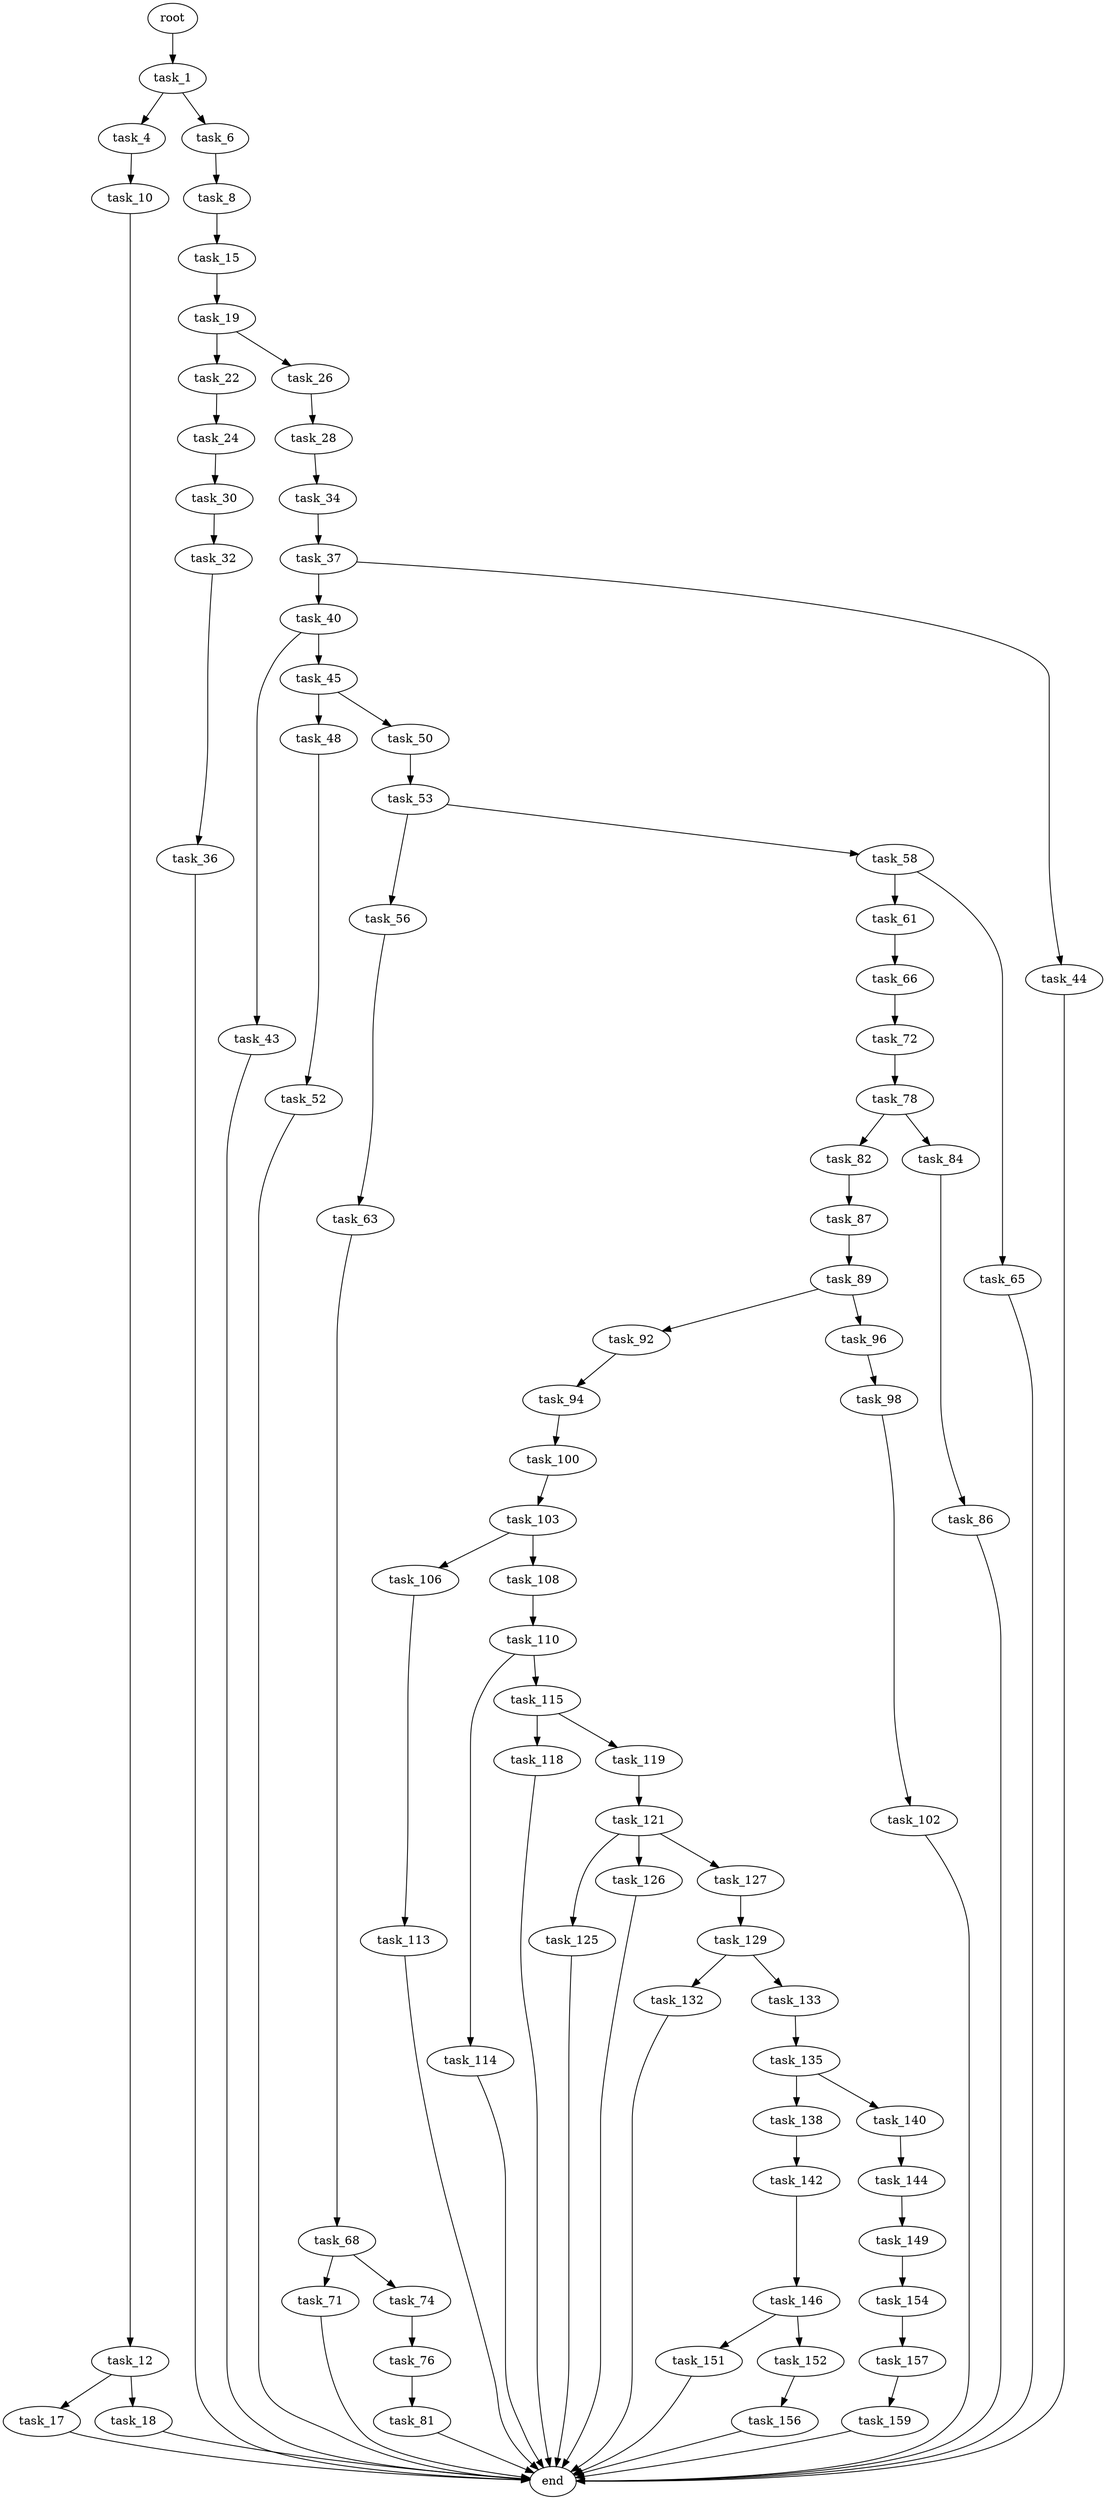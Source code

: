 digraph G {
  root [size="0.000000"];
  task_1 [size="16584563774.000000"];
  task_4 [size="1026003953370.000000"];
  task_6 [size="48330805125.000000"];
  task_10 [size="31143496203.000000"];
  task_8 [size="4087996715.000000"];
  task_15 [size="549755813888.000000"];
  task_12 [size="1073741824000.000000"];
  task_17 [size="122001772728.000000"];
  task_18 [size="7076681232.000000"];
  task_19 [size="1169491408.000000"];
  end [size="0.000000"];
  task_22 [size="8589934592.000000"];
  task_26 [size="1155794159236.000000"];
  task_24 [size="8466847462.000000"];
  task_30 [size="368293445632.000000"];
  task_28 [size="9202584022.000000"];
  task_34 [size="151674162918.000000"];
  task_32 [size="134217728000.000000"];
  task_36 [size="231928233984.000000"];
  task_37 [size="41372996466.000000"];
  task_40 [size="155229969180.000000"];
  task_44 [size="368293445632.000000"];
  task_43 [size="20192010073.000000"];
  task_45 [size="134217728000.000000"];
  task_48 [size="16570141569.000000"];
  task_50 [size="96419710980.000000"];
  task_52 [size="1073741824000.000000"];
  task_53 [size="42845223054.000000"];
  task_56 [size="68719476736.000000"];
  task_58 [size="7346084644.000000"];
  task_63 [size="134217728000.000000"];
  task_61 [size="809519641507.000000"];
  task_65 [size="30467555875.000000"];
  task_66 [size="134217728000.000000"];
  task_68 [size="134217728000.000000"];
  task_72 [size="24190790234.000000"];
  task_71 [size="28991029248.000000"];
  task_74 [size="35335026521.000000"];
  task_78 [size="782757789696.000000"];
  task_76 [size="5490285310.000000"];
  task_81 [size="27217870284.000000"];
  task_82 [size="734486416404.000000"];
  task_84 [size="285878988145.000000"];
  task_87 [size="38017060086.000000"];
  task_86 [size="1073741824000.000000"];
  task_89 [size="8589934592.000000"];
  task_92 [size="782757789696.000000"];
  task_96 [size="1277431348572.000000"];
  task_94 [size="2831307059.000000"];
  task_100 [size="3453761598.000000"];
  task_98 [size="10295371545.000000"];
  task_102 [size="1073741824000.000000"];
  task_103 [size="231928233984.000000"];
  task_106 [size="1058460021238.000000"];
  task_108 [size="11221511341.000000"];
  task_113 [size="967000114569.000000"];
  task_110 [size="549755813888.000000"];
  task_114 [size="8589934592.000000"];
  task_115 [size="421921609.000000"];
  task_118 [size="4004824425.000000"];
  task_119 [size="52536652416.000000"];
  task_121 [size="231928233984.000000"];
  task_125 [size="28991029248.000000"];
  task_126 [size="2430055432.000000"];
  task_127 [size="4973306661.000000"];
  task_129 [size="40560634081.000000"];
  task_132 [size="368293445632.000000"];
  task_133 [size="368293445632.000000"];
  task_135 [size="58268956334.000000"];
  task_138 [size="157390794060.000000"];
  task_140 [size="11415726231.000000"];
  task_142 [size="782757789696.000000"];
  task_144 [size="368293445632.000000"];
  task_146 [size="147955470586.000000"];
  task_149 [size="782743512.000000"];
  task_151 [size="387175416024.000000"];
  task_152 [size="134217728000.000000"];
  task_154 [size="8589934592.000000"];
  task_156 [size="782757789696.000000"];
  task_157 [size="42297303631.000000"];
  task_159 [size="23197591092.000000"];

  root -> task_1 [size="1.000000"];
  task_1 -> task_4 [size="301989888.000000"];
  task_1 -> task_6 [size="301989888.000000"];
  task_4 -> task_10 [size="679477248.000000"];
  task_6 -> task_8 [size="838860800.000000"];
  task_10 -> task_12 [size="75497472.000000"];
  task_8 -> task_15 [size="209715200.000000"];
  task_15 -> task_19 [size="536870912.000000"];
  task_12 -> task_17 [size="838860800.000000"];
  task_12 -> task_18 [size="838860800.000000"];
  task_17 -> end [size="1.000000"];
  task_18 -> end [size="1.000000"];
  task_19 -> task_22 [size="33554432.000000"];
  task_19 -> task_26 [size="33554432.000000"];
  task_22 -> task_24 [size="33554432.000000"];
  task_26 -> task_28 [size="838860800.000000"];
  task_24 -> task_30 [size="411041792.000000"];
  task_30 -> task_32 [size="411041792.000000"];
  task_28 -> task_34 [size="838860800.000000"];
  task_34 -> task_37 [size="301989888.000000"];
  task_32 -> task_36 [size="209715200.000000"];
  task_36 -> end [size="1.000000"];
  task_37 -> task_40 [size="838860800.000000"];
  task_37 -> task_44 [size="838860800.000000"];
  task_40 -> task_43 [size="536870912.000000"];
  task_40 -> task_45 [size="536870912.000000"];
  task_44 -> end [size="1.000000"];
  task_43 -> end [size="1.000000"];
  task_45 -> task_48 [size="209715200.000000"];
  task_45 -> task_50 [size="209715200.000000"];
  task_48 -> task_52 [size="679477248.000000"];
  task_50 -> task_53 [size="301989888.000000"];
  task_52 -> end [size="1.000000"];
  task_53 -> task_56 [size="679477248.000000"];
  task_53 -> task_58 [size="679477248.000000"];
  task_56 -> task_63 [size="134217728.000000"];
  task_58 -> task_61 [size="838860800.000000"];
  task_58 -> task_65 [size="838860800.000000"];
  task_63 -> task_68 [size="209715200.000000"];
  task_61 -> task_66 [size="679477248.000000"];
  task_65 -> end [size="1.000000"];
  task_66 -> task_72 [size="209715200.000000"];
  task_68 -> task_71 [size="209715200.000000"];
  task_68 -> task_74 [size="209715200.000000"];
  task_72 -> task_78 [size="679477248.000000"];
  task_71 -> end [size="1.000000"];
  task_74 -> task_76 [size="33554432.000000"];
  task_78 -> task_82 [size="679477248.000000"];
  task_78 -> task_84 [size="679477248.000000"];
  task_76 -> task_81 [size="209715200.000000"];
  task_81 -> end [size="1.000000"];
  task_82 -> task_87 [size="536870912.000000"];
  task_84 -> task_86 [size="679477248.000000"];
  task_87 -> task_89 [size="33554432.000000"];
  task_86 -> end [size="1.000000"];
  task_89 -> task_92 [size="33554432.000000"];
  task_89 -> task_96 [size="33554432.000000"];
  task_92 -> task_94 [size="679477248.000000"];
  task_96 -> task_98 [size="838860800.000000"];
  task_94 -> task_100 [size="209715200.000000"];
  task_100 -> task_103 [size="301989888.000000"];
  task_98 -> task_102 [size="209715200.000000"];
  task_102 -> end [size="1.000000"];
  task_103 -> task_106 [size="301989888.000000"];
  task_103 -> task_108 [size="301989888.000000"];
  task_106 -> task_113 [size="679477248.000000"];
  task_108 -> task_110 [size="209715200.000000"];
  task_113 -> end [size="1.000000"];
  task_110 -> task_114 [size="536870912.000000"];
  task_110 -> task_115 [size="536870912.000000"];
  task_114 -> end [size="1.000000"];
  task_115 -> task_118 [size="33554432.000000"];
  task_115 -> task_119 [size="33554432.000000"];
  task_118 -> end [size="1.000000"];
  task_119 -> task_121 [size="134217728.000000"];
  task_121 -> task_125 [size="301989888.000000"];
  task_121 -> task_126 [size="301989888.000000"];
  task_121 -> task_127 [size="301989888.000000"];
  task_125 -> end [size="1.000000"];
  task_126 -> end [size="1.000000"];
  task_127 -> task_129 [size="134217728.000000"];
  task_129 -> task_132 [size="33554432.000000"];
  task_129 -> task_133 [size="33554432.000000"];
  task_132 -> end [size="1.000000"];
  task_133 -> task_135 [size="411041792.000000"];
  task_135 -> task_138 [size="75497472.000000"];
  task_135 -> task_140 [size="75497472.000000"];
  task_138 -> task_142 [size="134217728.000000"];
  task_140 -> task_144 [size="209715200.000000"];
  task_142 -> task_146 [size="679477248.000000"];
  task_144 -> task_149 [size="411041792.000000"];
  task_146 -> task_151 [size="679477248.000000"];
  task_146 -> task_152 [size="679477248.000000"];
  task_149 -> task_154 [size="33554432.000000"];
  task_151 -> end [size="1.000000"];
  task_152 -> task_156 [size="209715200.000000"];
  task_154 -> task_157 [size="33554432.000000"];
  task_156 -> end [size="1.000000"];
  task_157 -> task_159 [size="33554432.000000"];
  task_159 -> end [size="1.000000"];
}
